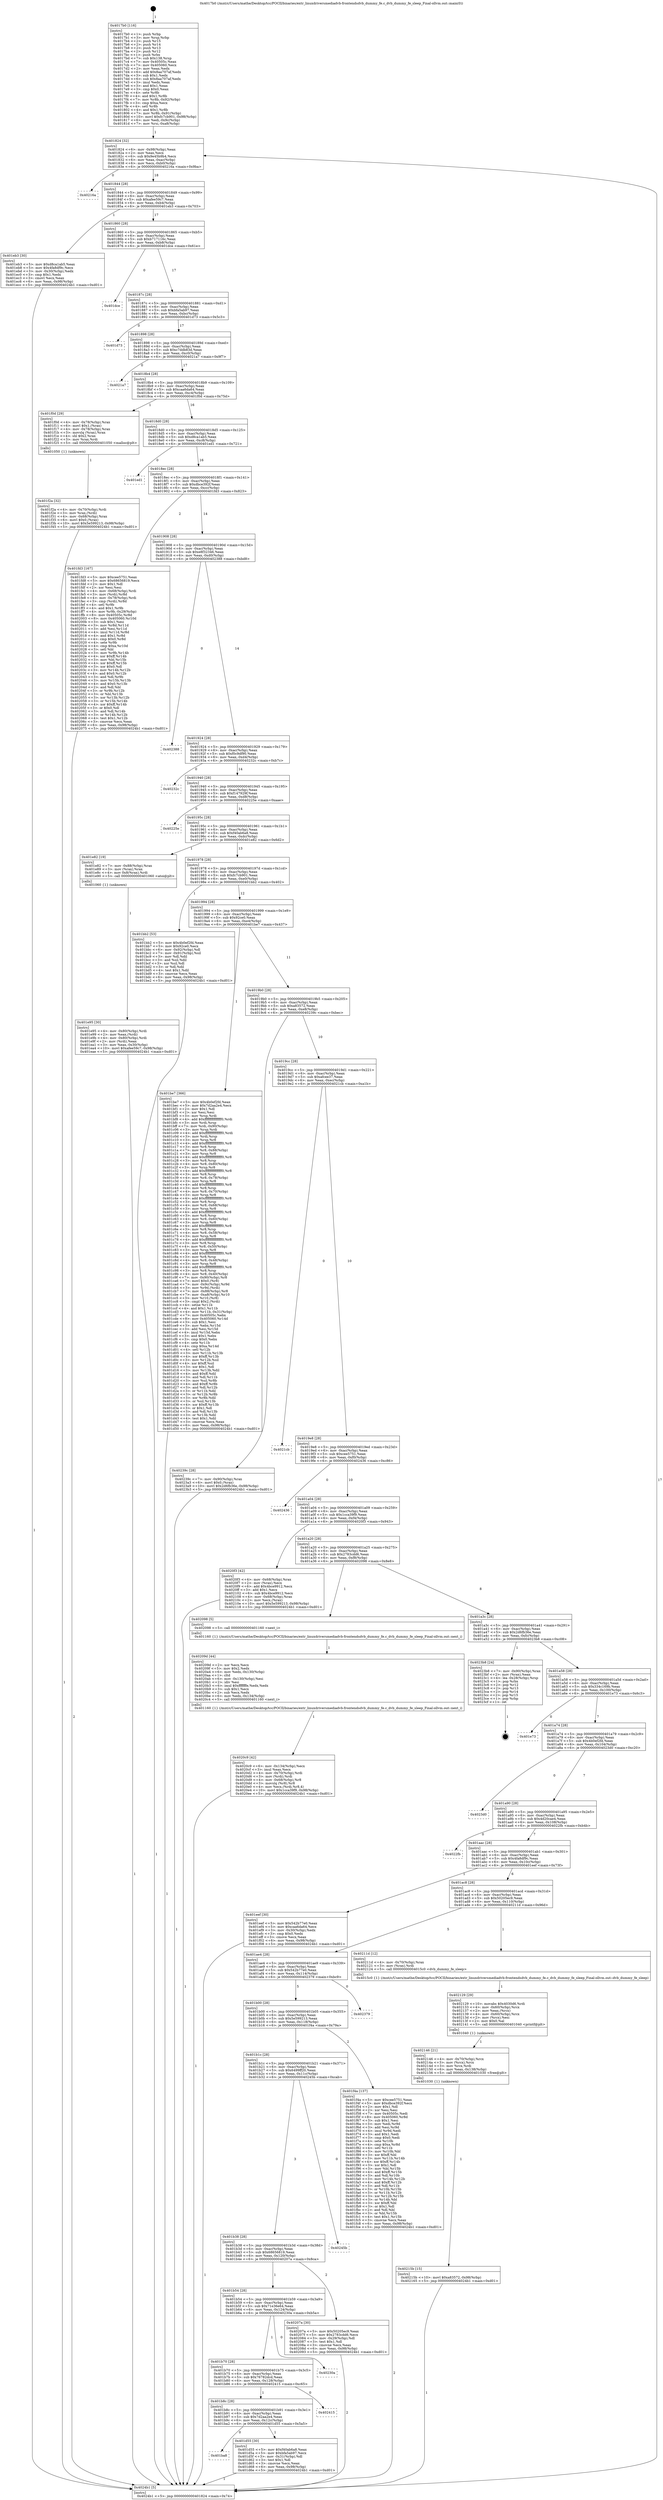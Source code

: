 digraph "0x4017b0" {
  label = "0x4017b0 (/mnt/c/Users/mathe/Desktop/tcc/POCII/binaries/extr_linuxdriversmediadvb-frontendsdvb_dummy_fe.c_dvb_dummy_fe_sleep_Final-ollvm.out::main(0))"
  labelloc = "t"
  node[shape=record]

  Entry [label="",width=0.3,height=0.3,shape=circle,fillcolor=black,style=filled]
  "0x401824" [label="{
     0x401824 [32]\l
     | [instrs]\l
     &nbsp;&nbsp;0x401824 \<+6\>: mov -0x98(%rbp),%eax\l
     &nbsp;&nbsp;0x40182a \<+2\>: mov %eax,%ecx\l
     &nbsp;&nbsp;0x40182c \<+6\>: sub $0x9e45b9b4,%ecx\l
     &nbsp;&nbsp;0x401832 \<+6\>: mov %eax,-0xac(%rbp)\l
     &nbsp;&nbsp;0x401838 \<+6\>: mov %ecx,-0xb0(%rbp)\l
     &nbsp;&nbsp;0x40183e \<+6\>: je 000000000040216a \<main+0x9ba\>\l
  }"]
  "0x40216a" [label="{
     0x40216a\l
  }", style=dashed]
  "0x401844" [label="{
     0x401844 [28]\l
     | [instrs]\l
     &nbsp;&nbsp;0x401844 \<+5\>: jmp 0000000000401849 \<main+0x99\>\l
     &nbsp;&nbsp;0x401849 \<+6\>: mov -0xac(%rbp),%eax\l
     &nbsp;&nbsp;0x40184f \<+5\>: sub $0xafee59c7,%eax\l
     &nbsp;&nbsp;0x401854 \<+6\>: mov %eax,-0xb4(%rbp)\l
     &nbsp;&nbsp;0x40185a \<+6\>: je 0000000000401eb3 \<main+0x703\>\l
  }"]
  Exit [label="",width=0.3,height=0.3,shape=circle,fillcolor=black,style=filled,peripheries=2]
  "0x401eb3" [label="{
     0x401eb3 [30]\l
     | [instrs]\l
     &nbsp;&nbsp;0x401eb3 \<+5\>: mov $0xd8ca1ab5,%eax\l
     &nbsp;&nbsp;0x401eb8 \<+5\>: mov $0x4fa8df9c,%ecx\l
     &nbsp;&nbsp;0x401ebd \<+3\>: mov -0x30(%rbp),%edx\l
     &nbsp;&nbsp;0x401ec0 \<+3\>: cmp $0x1,%edx\l
     &nbsp;&nbsp;0x401ec3 \<+3\>: cmovl %ecx,%eax\l
     &nbsp;&nbsp;0x401ec6 \<+6\>: mov %eax,-0x98(%rbp)\l
     &nbsp;&nbsp;0x401ecc \<+5\>: jmp 00000000004024b1 \<main+0xd01\>\l
  }"]
  "0x401860" [label="{
     0x401860 [28]\l
     | [instrs]\l
     &nbsp;&nbsp;0x401860 \<+5\>: jmp 0000000000401865 \<main+0xb5\>\l
     &nbsp;&nbsp;0x401865 \<+6\>: mov -0xac(%rbp),%eax\l
     &nbsp;&nbsp;0x40186b \<+5\>: sub $0xb717116c,%eax\l
     &nbsp;&nbsp;0x401870 \<+6\>: mov %eax,-0xb8(%rbp)\l
     &nbsp;&nbsp;0x401876 \<+6\>: je 0000000000401dce \<main+0x61e\>\l
  }"]
  "0x40215b" [label="{
     0x40215b [15]\l
     | [instrs]\l
     &nbsp;&nbsp;0x40215b \<+10\>: movl $0xa83572,-0x98(%rbp)\l
     &nbsp;&nbsp;0x402165 \<+5\>: jmp 00000000004024b1 \<main+0xd01\>\l
  }"]
  "0x401dce" [label="{
     0x401dce\l
  }", style=dashed]
  "0x40187c" [label="{
     0x40187c [28]\l
     | [instrs]\l
     &nbsp;&nbsp;0x40187c \<+5\>: jmp 0000000000401881 \<main+0xd1\>\l
     &nbsp;&nbsp;0x401881 \<+6\>: mov -0xac(%rbp),%eax\l
     &nbsp;&nbsp;0x401887 \<+5\>: sub $0xbfa5ab97,%eax\l
     &nbsp;&nbsp;0x40188c \<+6\>: mov %eax,-0xbc(%rbp)\l
     &nbsp;&nbsp;0x401892 \<+6\>: je 0000000000401d73 \<main+0x5c3\>\l
  }"]
  "0x402146" [label="{
     0x402146 [21]\l
     | [instrs]\l
     &nbsp;&nbsp;0x402146 \<+4\>: mov -0x70(%rbp),%rcx\l
     &nbsp;&nbsp;0x40214a \<+3\>: mov (%rcx),%rcx\l
     &nbsp;&nbsp;0x40214d \<+3\>: mov %rcx,%rdi\l
     &nbsp;&nbsp;0x402150 \<+6\>: mov %eax,-0x138(%rbp)\l
     &nbsp;&nbsp;0x402156 \<+5\>: call 0000000000401030 \<free@plt\>\l
     | [calls]\l
     &nbsp;&nbsp;0x401030 \{1\} (unknown)\l
  }"]
  "0x401d73" [label="{
     0x401d73\l
  }", style=dashed]
  "0x401898" [label="{
     0x401898 [28]\l
     | [instrs]\l
     &nbsp;&nbsp;0x401898 \<+5\>: jmp 000000000040189d \<main+0xed\>\l
     &nbsp;&nbsp;0x40189d \<+6\>: mov -0xac(%rbp),%eax\l
     &nbsp;&nbsp;0x4018a3 \<+5\>: sub $0xc7ddb83d,%eax\l
     &nbsp;&nbsp;0x4018a8 \<+6\>: mov %eax,-0xc0(%rbp)\l
     &nbsp;&nbsp;0x4018ae \<+6\>: je 00000000004021a7 \<main+0x9f7\>\l
  }"]
  "0x402129" [label="{
     0x402129 [29]\l
     | [instrs]\l
     &nbsp;&nbsp;0x402129 \<+10\>: movabs $0x4030d6,%rdi\l
     &nbsp;&nbsp;0x402133 \<+4\>: mov -0x60(%rbp),%rcx\l
     &nbsp;&nbsp;0x402137 \<+2\>: mov %eax,(%rcx)\l
     &nbsp;&nbsp;0x402139 \<+4\>: mov -0x60(%rbp),%rcx\l
     &nbsp;&nbsp;0x40213d \<+2\>: mov (%rcx),%esi\l
     &nbsp;&nbsp;0x40213f \<+2\>: mov $0x0,%al\l
     &nbsp;&nbsp;0x402141 \<+5\>: call 0000000000401040 \<printf@plt\>\l
     | [calls]\l
     &nbsp;&nbsp;0x401040 \{1\} (unknown)\l
  }"]
  "0x4021a7" [label="{
     0x4021a7\l
  }", style=dashed]
  "0x4018b4" [label="{
     0x4018b4 [28]\l
     | [instrs]\l
     &nbsp;&nbsp;0x4018b4 \<+5\>: jmp 00000000004018b9 \<main+0x109\>\l
     &nbsp;&nbsp;0x4018b9 \<+6\>: mov -0xac(%rbp),%eax\l
     &nbsp;&nbsp;0x4018bf \<+5\>: sub $0xcaa6da64,%eax\l
     &nbsp;&nbsp;0x4018c4 \<+6\>: mov %eax,-0xc4(%rbp)\l
     &nbsp;&nbsp;0x4018ca \<+6\>: je 0000000000401f0d \<main+0x75d\>\l
  }"]
  "0x4020c9" [label="{
     0x4020c9 [42]\l
     | [instrs]\l
     &nbsp;&nbsp;0x4020c9 \<+6\>: mov -0x134(%rbp),%ecx\l
     &nbsp;&nbsp;0x4020cf \<+3\>: imul %eax,%ecx\l
     &nbsp;&nbsp;0x4020d2 \<+4\>: mov -0x70(%rbp),%rdi\l
     &nbsp;&nbsp;0x4020d6 \<+3\>: mov (%rdi),%rdi\l
     &nbsp;&nbsp;0x4020d9 \<+4\>: mov -0x68(%rbp),%r8\l
     &nbsp;&nbsp;0x4020dd \<+3\>: movslq (%r8),%r8\l
     &nbsp;&nbsp;0x4020e0 \<+4\>: mov %ecx,(%rdi,%r8,4)\l
     &nbsp;&nbsp;0x4020e4 \<+10\>: movl $0x1cca39f9,-0x98(%rbp)\l
     &nbsp;&nbsp;0x4020ee \<+5\>: jmp 00000000004024b1 \<main+0xd01\>\l
  }"]
  "0x401f0d" [label="{
     0x401f0d [29]\l
     | [instrs]\l
     &nbsp;&nbsp;0x401f0d \<+4\>: mov -0x78(%rbp),%rax\l
     &nbsp;&nbsp;0x401f11 \<+6\>: movl $0x1,(%rax)\l
     &nbsp;&nbsp;0x401f17 \<+4\>: mov -0x78(%rbp),%rax\l
     &nbsp;&nbsp;0x401f1b \<+3\>: movslq (%rax),%rax\l
     &nbsp;&nbsp;0x401f1e \<+4\>: shl $0x2,%rax\l
     &nbsp;&nbsp;0x401f22 \<+3\>: mov %rax,%rdi\l
     &nbsp;&nbsp;0x401f25 \<+5\>: call 0000000000401050 \<malloc@plt\>\l
     | [calls]\l
     &nbsp;&nbsp;0x401050 \{1\} (unknown)\l
  }"]
  "0x4018d0" [label="{
     0x4018d0 [28]\l
     | [instrs]\l
     &nbsp;&nbsp;0x4018d0 \<+5\>: jmp 00000000004018d5 \<main+0x125\>\l
     &nbsp;&nbsp;0x4018d5 \<+6\>: mov -0xac(%rbp),%eax\l
     &nbsp;&nbsp;0x4018db \<+5\>: sub $0xd8ca1ab5,%eax\l
     &nbsp;&nbsp;0x4018e0 \<+6\>: mov %eax,-0xc8(%rbp)\l
     &nbsp;&nbsp;0x4018e6 \<+6\>: je 0000000000401ed1 \<main+0x721\>\l
  }"]
  "0x40209d" [label="{
     0x40209d [44]\l
     | [instrs]\l
     &nbsp;&nbsp;0x40209d \<+2\>: xor %ecx,%ecx\l
     &nbsp;&nbsp;0x40209f \<+5\>: mov $0x2,%edx\l
     &nbsp;&nbsp;0x4020a4 \<+6\>: mov %edx,-0x130(%rbp)\l
     &nbsp;&nbsp;0x4020aa \<+1\>: cltd\l
     &nbsp;&nbsp;0x4020ab \<+6\>: mov -0x130(%rbp),%esi\l
     &nbsp;&nbsp;0x4020b1 \<+2\>: idiv %esi\l
     &nbsp;&nbsp;0x4020b3 \<+6\>: imul $0xfffffffe,%edx,%edx\l
     &nbsp;&nbsp;0x4020b9 \<+3\>: sub $0x1,%ecx\l
     &nbsp;&nbsp;0x4020bc \<+2\>: sub %ecx,%edx\l
     &nbsp;&nbsp;0x4020be \<+6\>: mov %edx,-0x134(%rbp)\l
     &nbsp;&nbsp;0x4020c4 \<+5\>: call 0000000000401160 \<next_i\>\l
     | [calls]\l
     &nbsp;&nbsp;0x401160 \{1\} (/mnt/c/Users/mathe/Desktop/tcc/POCII/binaries/extr_linuxdriversmediadvb-frontendsdvb_dummy_fe.c_dvb_dummy_fe_sleep_Final-ollvm.out::next_i)\l
  }"]
  "0x401ed1" [label="{
     0x401ed1\l
  }", style=dashed]
  "0x4018ec" [label="{
     0x4018ec [28]\l
     | [instrs]\l
     &nbsp;&nbsp;0x4018ec \<+5\>: jmp 00000000004018f1 \<main+0x141\>\l
     &nbsp;&nbsp;0x4018f1 \<+6\>: mov -0xac(%rbp),%eax\l
     &nbsp;&nbsp;0x4018f7 \<+5\>: sub $0xdbce392f,%eax\l
     &nbsp;&nbsp;0x4018fc \<+6\>: mov %eax,-0xcc(%rbp)\l
     &nbsp;&nbsp;0x401902 \<+6\>: je 0000000000401fd3 \<main+0x823\>\l
  }"]
  "0x401f2a" [label="{
     0x401f2a [32]\l
     | [instrs]\l
     &nbsp;&nbsp;0x401f2a \<+4\>: mov -0x70(%rbp),%rdi\l
     &nbsp;&nbsp;0x401f2e \<+3\>: mov %rax,(%rdi)\l
     &nbsp;&nbsp;0x401f31 \<+4\>: mov -0x68(%rbp),%rax\l
     &nbsp;&nbsp;0x401f35 \<+6\>: movl $0x0,(%rax)\l
     &nbsp;&nbsp;0x401f3b \<+10\>: movl $0x5e599213,-0x98(%rbp)\l
     &nbsp;&nbsp;0x401f45 \<+5\>: jmp 00000000004024b1 \<main+0xd01\>\l
  }"]
  "0x401fd3" [label="{
     0x401fd3 [167]\l
     | [instrs]\l
     &nbsp;&nbsp;0x401fd3 \<+5\>: mov $0xcee5751,%eax\l
     &nbsp;&nbsp;0x401fd8 \<+5\>: mov $0x68656819,%ecx\l
     &nbsp;&nbsp;0x401fdd \<+2\>: mov $0x1,%dl\l
     &nbsp;&nbsp;0x401fdf \<+2\>: xor %esi,%esi\l
     &nbsp;&nbsp;0x401fe1 \<+4\>: mov -0x68(%rbp),%rdi\l
     &nbsp;&nbsp;0x401fe5 \<+3\>: mov (%rdi),%r8d\l
     &nbsp;&nbsp;0x401fe8 \<+4\>: mov -0x78(%rbp),%rdi\l
     &nbsp;&nbsp;0x401fec \<+3\>: cmp (%rdi),%r8d\l
     &nbsp;&nbsp;0x401fef \<+4\>: setl %r9b\l
     &nbsp;&nbsp;0x401ff3 \<+4\>: and $0x1,%r9b\l
     &nbsp;&nbsp;0x401ff7 \<+4\>: mov %r9b,-0x29(%rbp)\l
     &nbsp;&nbsp;0x401ffb \<+8\>: mov 0x40505c,%r8d\l
     &nbsp;&nbsp;0x402003 \<+8\>: mov 0x405060,%r10d\l
     &nbsp;&nbsp;0x40200b \<+3\>: sub $0x1,%esi\l
     &nbsp;&nbsp;0x40200e \<+3\>: mov %r8d,%r11d\l
     &nbsp;&nbsp;0x402011 \<+3\>: add %esi,%r11d\l
     &nbsp;&nbsp;0x402014 \<+4\>: imul %r11d,%r8d\l
     &nbsp;&nbsp;0x402018 \<+4\>: and $0x1,%r8d\l
     &nbsp;&nbsp;0x40201c \<+4\>: cmp $0x0,%r8d\l
     &nbsp;&nbsp;0x402020 \<+4\>: sete %r9b\l
     &nbsp;&nbsp;0x402024 \<+4\>: cmp $0xa,%r10d\l
     &nbsp;&nbsp;0x402028 \<+3\>: setl %bl\l
     &nbsp;&nbsp;0x40202b \<+3\>: mov %r9b,%r14b\l
     &nbsp;&nbsp;0x40202e \<+4\>: xor $0xff,%r14b\l
     &nbsp;&nbsp;0x402032 \<+3\>: mov %bl,%r15b\l
     &nbsp;&nbsp;0x402035 \<+4\>: xor $0xff,%r15b\l
     &nbsp;&nbsp;0x402039 \<+3\>: xor $0x0,%dl\l
     &nbsp;&nbsp;0x40203c \<+3\>: mov %r14b,%r12b\l
     &nbsp;&nbsp;0x40203f \<+4\>: and $0x0,%r12b\l
     &nbsp;&nbsp;0x402043 \<+3\>: and %dl,%r9b\l
     &nbsp;&nbsp;0x402046 \<+3\>: mov %r15b,%r13b\l
     &nbsp;&nbsp;0x402049 \<+4\>: and $0x0,%r13b\l
     &nbsp;&nbsp;0x40204d \<+2\>: and %dl,%bl\l
     &nbsp;&nbsp;0x40204f \<+3\>: or %r9b,%r12b\l
     &nbsp;&nbsp;0x402052 \<+3\>: or %bl,%r13b\l
     &nbsp;&nbsp;0x402055 \<+3\>: xor %r13b,%r12b\l
     &nbsp;&nbsp;0x402058 \<+3\>: or %r15b,%r14b\l
     &nbsp;&nbsp;0x40205b \<+4\>: xor $0xff,%r14b\l
     &nbsp;&nbsp;0x40205f \<+3\>: or $0x0,%dl\l
     &nbsp;&nbsp;0x402062 \<+3\>: and %dl,%r14b\l
     &nbsp;&nbsp;0x402065 \<+3\>: or %r14b,%r12b\l
     &nbsp;&nbsp;0x402068 \<+4\>: test $0x1,%r12b\l
     &nbsp;&nbsp;0x40206c \<+3\>: cmovne %ecx,%eax\l
     &nbsp;&nbsp;0x40206f \<+6\>: mov %eax,-0x98(%rbp)\l
     &nbsp;&nbsp;0x402075 \<+5\>: jmp 00000000004024b1 \<main+0xd01\>\l
  }"]
  "0x401908" [label="{
     0x401908 [28]\l
     | [instrs]\l
     &nbsp;&nbsp;0x401908 \<+5\>: jmp 000000000040190d \<main+0x15d\>\l
     &nbsp;&nbsp;0x40190d \<+6\>: mov -0xac(%rbp),%eax\l
     &nbsp;&nbsp;0x401913 \<+5\>: sub $0xe8f32346,%eax\l
     &nbsp;&nbsp;0x401918 \<+6\>: mov %eax,-0xd0(%rbp)\l
     &nbsp;&nbsp;0x40191e \<+6\>: je 0000000000402388 \<main+0xbd8\>\l
  }"]
  "0x401e95" [label="{
     0x401e95 [30]\l
     | [instrs]\l
     &nbsp;&nbsp;0x401e95 \<+4\>: mov -0x80(%rbp),%rdi\l
     &nbsp;&nbsp;0x401e99 \<+2\>: mov %eax,(%rdi)\l
     &nbsp;&nbsp;0x401e9b \<+4\>: mov -0x80(%rbp),%rdi\l
     &nbsp;&nbsp;0x401e9f \<+2\>: mov (%rdi),%eax\l
     &nbsp;&nbsp;0x401ea1 \<+3\>: mov %eax,-0x30(%rbp)\l
     &nbsp;&nbsp;0x401ea4 \<+10\>: movl $0xafee59c7,-0x98(%rbp)\l
     &nbsp;&nbsp;0x401eae \<+5\>: jmp 00000000004024b1 \<main+0xd01\>\l
  }"]
  "0x402388" [label="{
     0x402388\l
  }", style=dashed]
  "0x401924" [label="{
     0x401924 [28]\l
     | [instrs]\l
     &nbsp;&nbsp;0x401924 \<+5\>: jmp 0000000000401929 \<main+0x179\>\l
     &nbsp;&nbsp;0x401929 \<+6\>: mov -0xac(%rbp),%eax\l
     &nbsp;&nbsp;0x40192f \<+5\>: sub $0xf0c9df90,%eax\l
     &nbsp;&nbsp;0x401934 \<+6\>: mov %eax,-0xd4(%rbp)\l
     &nbsp;&nbsp;0x40193a \<+6\>: je 000000000040232c \<main+0xb7c\>\l
  }"]
  "0x401ba8" [label="{
     0x401ba8\l
  }", style=dashed]
  "0x40232c" [label="{
     0x40232c\l
  }", style=dashed]
  "0x401940" [label="{
     0x401940 [28]\l
     | [instrs]\l
     &nbsp;&nbsp;0x401940 \<+5\>: jmp 0000000000401945 \<main+0x195\>\l
     &nbsp;&nbsp;0x401945 \<+6\>: mov -0xac(%rbp),%eax\l
     &nbsp;&nbsp;0x40194b \<+5\>: sub $0xf147929f,%eax\l
     &nbsp;&nbsp;0x401950 \<+6\>: mov %eax,-0xd8(%rbp)\l
     &nbsp;&nbsp;0x401956 \<+6\>: je 000000000040225e \<main+0xaae\>\l
  }"]
  "0x401d55" [label="{
     0x401d55 [30]\l
     | [instrs]\l
     &nbsp;&nbsp;0x401d55 \<+5\>: mov $0xf40ab6a8,%eax\l
     &nbsp;&nbsp;0x401d5a \<+5\>: mov $0xbfa5ab97,%ecx\l
     &nbsp;&nbsp;0x401d5f \<+3\>: mov -0x31(%rbp),%dl\l
     &nbsp;&nbsp;0x401d62 \<+3\>: test $0x1,%dl\l
     &nbsp;&nbsp;0x401d65 \<+3\>: cmovne %ecx,%eax\l
     &nbsp;&nbsp;0x401d68 \<+6\>: mov %eax,-0x98(%rbp)\l
     &nbsp;&nbsp;0x401d6e \<+5\>: jmp 00000000004024b1 \<main+0xd01\>\l
  }"]
  "0x40225e" [label="{
     0x40225e\l
  }", style=dashed]
  "0x40195c" [label="{
     0x40195c [28]\l
     | [instrs]\l
     &nbsp;&nbsp;0x40195c \<+5\>: jmp 0000000000401961 \<main+0x1b1\>\l
     &nbsp;&nbsp;0x401961 \<+6\>: mov -0xac(%rbp),%eax\l
     &nbsp;&nbsp;0x401967 \<+5\>: sub $0xf40ab6a8,%eax\l
     &nbsp;&nbsp;0x40196c \<+6\>: mov %eax,-0xdc(%rbp)\l
     &nbsp;&nbsp;0x401972 \<+6\>: je 0000000000401e82 \<main+0x6d2\>\l
  }"]
  "0x401b8c" [label="{
     0x401b8c [28]\l
     | [instrs]\l
     &nbsp;&nbsp;0x401b8c \<+5\>: jmp 0000000000401b91 \<main+0x3e1\>\l
     &nbsp;&nbsp;0x401b91 \<+6\>: mov -0xac(%rbp),%eax\l
     &nbsp;&nbsp;0x401b97 \<+5\>: sub $0x7d2aa2e4,%eax\l
     &nbsp;&nbsp;0x401b9c \<+6\>: mov %eax,-0x12c(%rbp)\l
     &nbsp;&nbsp;0x401ba2 \<+6\>: je 0000000000401d55 \<main+0x5a5\>\l
  }"]
  "0x401e82" [label="{
     0x401e82 [19]\l
     | [instrs]\l
     &nbsp;&nbsp;0x401e82 \<+7\>: mov -0x88(%rbp),%rax\l
     &nbsp;&nbsp;0x401e89 \<+3\>: mov (%rax),%rax\l
     &nbsp;&nbsp;0x401e8c \<+4\>: mov 0x8(%rax),%rdi\l
     &nbsp;&nbsp;0x401e90 \<+5\>: call 0000000000401060 \<atoi@plt\>\l
     | [calls]\l
     &nbsp;&nbsp;0x401060 \{1\} (unknown)\l
  }"]
  "0x401978" [label="{
     0x401978 [28]\l
     | [instrs]\l
     &nbsp;&nbsp;0x401978 \<+5\>: jmp 000000000040197d \<main+0x1cd\>\l
     &nbsp;&nbsp;0x40197d \<+6\>: mov -0xac(%rbp),%eax\l
     &nbsp;&nbsp;0x401983 \<+5\>: sub $0xfc7cb901,%eax\l
     &nbsp;&nbsp;0x401988 \<+6\>: mov %eax,-0xe0(%rbp)\l
     &nbsp;&nbsp;0x40198e \<+6\>: je 0000000000401bb2 \<main+0x402\>\l
  }"]
  "0x402415" [label="{
     0x402415\l
  }", style=dashed]
  "0x401bb2" [label="{
     0x401bb2 [53]\l
     | [instrs]\l
     &nbsp;&nbsp;0x401bb2 \<+5\>: mov $0x4b0ef2fd,%eax\l
     &nbsp;&nbsp;0x401bb7 \<+5\>: mov $0x92ce0,%ecx\l
     &nbsp;&nbsp;0x401bbc \<+6\>: mov -0x92(%rbp),%dl\l
     &nbsp;&nbsp;0x401bc2 \<+7\>: mov -0x91(%rbp),%sil\l
     &nbsp;&nbsp;0x401bc9 \<+3\>: mov %dl,%dil\l
     &nbsp;&nbsp;0x401bcc \<+3\>: and %sil,%dil\l
     &nbsp;&nbsp;0x401bcf \<+3\>: xor %sil,%dl\l
     &nbsp;&nbsp;0x401bd2 \<+3\>: or %dl,%dil\l
     &nbsp;&nbsp;0x401bd5 \<+4\>: test $0x1,%dil\l
     &nbsp;&nbsp;0x401bd9 \<+3\>: cmovne %ecx,%eax\l
     &nbsp;&nbsp;0x401bdc \<+6\>: mov %eax,-0x98(%rbp)\l
     &nbsp;&nbsp;0x401be2 \<+5\>: jmp 00000000004024b1 \<main+0xd01\>\l
  }"]
  "0x401994" [label="{
     0x401994 [28]\l
     | [instrs]\l
     &nbsp;&nbsp;0x401994 \<+5\>: jmp 0000000000401999 \<main+0x1e9\>\l
     &nbsp;&nbsp;0x401999 \<+6\>: mov -0xac(%rbp),%eax\l
     &nbsp;&nbsp;0x40199f \<+5\>: sub $0x92ce0,%eax\l
     &nbsp;&nbsp;0x4019a4 \<+6\>: mov %eax,-0xe4(%rbp)\l
     &nbsp;&nbsp;0x4019aa \<+6\>: je 0000000000401be7 \<main+0x437\>\l
  }"]
  "0x4024b1" [label="{
     0x4024b1 [5]\l
     | [instrs]\l
     &nbsp;&nbsp;0x4024b1 \<+5\>: jmp 0000000000401824 \<main+0x74\>\l
  }"]
  "0x4017b0" [label="{
     0x4017b0 [116]\l
     | [instrs]\l
     &nbsp;&nbsp;0x4017b0 \<+1\>: push %rbp\l
     &nbsp;&nbsp;0x4017b1 \<+3\>: mov %rsp,%rbp\l
     &nbsp;&nbsp;0x4017b4 \<+2\>: push %r15\l
     &nbsp;&nbsp;0x4017b6 \<+2\>: push %r14\l
     &nbsp;&nbsp;0x4017b8 \<+2\>: push %r13\l
     &nbsp;&nbsp;0x4017ba \<+2\>: push %r12\l
     &nbsp;&nbsp;0x4017bc \<+1\>: push %rbx\l
     &nbsp;&nbsp;0x4017bd \<+7\>: sub $0x138,%rsp\l
     &nbsp;&nbsp;0x4017c4 \<+7\>: mov 0x40505c,%eax\l
     &nbsp;&nbsp;0x4017cb \<+7\>: mov 0x405060,%ecx\l
     &nbsp;&nbsp;0x4017d2 \<+2\>: mov %eax,%edx\l
     &nbsp;&nbsp;0x4017d4 \<+6\>: add $0x8aa707af,%edx\l
     &nbsp;&nbsp;0x4017da \<+3\>: sub $0x1,%edx\l
     &nbsp;&nbsp;0x4017dd \<+6\>: sub $0x8aa707af,%edx\l
     &nbsp;&nbsp;0x4017e3 \<+3\>: imul %edx,%eax\l
     &nbsp;&nbsp;0x4017e6 \<+3\>: and $0x1,%eax\l
     &nbsp;&nbsp;0x4017e9 \<+3\>: cmp $0x0,%eax\l
     &nbsp;&nbsp;0x4017ec \<+4\>: sete %r8b\l
     &nbsp;&nbsp;0x4017f0 \<+4\>: and $0x1,%r8b\l
     &nbsp;&nbsp;0x4017f4 \<+7\>: mov %r8b,-0x92(%rbp)\l
     &nbsp;&nbsp;0x4017fb \<+3\>: cmp $0xa,%ecx\l
     &nbsp;&nbsp;0x4017fe \<+4\>: setl %r8b\l
     &nbsp;&nbsp;0x401802 \<+4\>: and $0x1,%r8b\l
     &nbsp;&nbsp;0x401806 \<+7\>: mov %r8b,-0x91(%rbp)\l
     &nbsp;&nbsp;0x40180d \<+10\>: movl $0xfc7cb901,-0x98(%rbp)\l
     &nbsp;&nbsp;0x401817 \<+6\>: mov %edi,-0x9c(%rbp)\l
     &nbsp;&nbsp;0x40181d \<+7\>: mov %rsi,-0xa8(%rbp)\l
  }"]
  "0x401b70" [label="{
     0x401b70 [28]\l
     | [instrs]\l
     &nbsp;&nbsp;0x401b70 \<+5\>: jmp 0000000000401b75 \<main+0x3c5\>\l
     &nbsp;&nbsp;0x401b75 \<+6\>: mov -0xac(%rbp),%eax\l
     &nbsp;&nbsp;0x401b7b \<+5\>: sub $0x76782dcd,%eax\l
     &nbsp;&nbsp;0x401b80 \<+6\>: mov %eax,-0x128(%rbp)\l
     &nbsp;&nbsp;0x401b86 \<+6\>: je 0000000000402415 \<main+0xc65\>\l
  }"]
  "0x401be7" [label="{
     0x401be7 [366]\l
     | [instrs]\l
     &nbsp;&nbsp;0x401be7 \<+5\>: mov $0x4b0ef2fd,%eax\l
     &nbsp;&nbsp;0x401bec \<+5\>: mov $0x7d2aa2e4,%ecx\l
     &nbsp;&nbsp;0x401bf1 \<+2\>: mov $0x1,%dl\l
     &nbsp;&nbsp;0x401bf3 \<+2\>: xor %esi,%esi\l
     &nbsp;&nbsp;0x401bf5 \<+3\>: mov %rsp,%rdi\l
     &nbsp;&nbsp;0x401bf8 \<+4\>: add $0xfffffffffffffff0,%rdi\l
     &nbsp;&nbsp;0x401bfc \<+3\>: mov %rdi,%rsp\l
     &nbsp;&nbsp;0x401bff \<+7\>: mov %rdi,-0x90(%rbp)\l
     &nbsp;&nbsp;0x401c06 \<+3\>: mov %rsp,%rdi\l
     &nbsp;&nbsp;0x401c09 \<+4\>: add $0xfffffffffffffff0,%rdi\l
     &nbsp;&nbsp;0x401c0d \<+3\>: mov %rdi,%rsp\l
     &nbsp;&nbsp;0x401c10 \<+3\>: mov %rsp,%r8\l
     &nbsp;&nbsp;0x401c13 \<+4\>: add $0xfffffffffffffff0,%r8\l
     &nbsp;&nbsp;0x401c17 \<+3\>: mov %r8,%rsp\l
     &nbsp;&nbsp;0x401c1a \<+7\>: mov %r8,-0x88(%rbp)\l
     &nbsp;&nbsp;0x401c21 \<+3\>: mov %rsp,%r8\l
     &nbsp;&nbsp;0x401c24 \<+4\>: add $0xfffffffffffffff0,%r8\l
     &nbsp;&nbsp;0x401c28 \<+3\>: mov %r8,%rsp\l
     &nbsp;&nbsp;0x401c2b \<+4\>: mov %r8,-0x80(%rbp)\l
     &nbsp;&nbsp;0x401c2f \<+3\>: mov %rsp,%r8\l
     &nbsp;&nbsp;0x401c32 \<+4\>: add $0xfffffffffffffff0,%r8\l
     &nbsp;&nbsp;0x401c36 \<+3\>: mov %r8,%rsp\l
     &nbsp;&nbsp;0x401c39 \<+4\>: mov %r8,-0x78(%rbp)\l
     &nbsp;&nbsp;0x401c3d \<+3\>: mov %rsp,%r8\l
     &nbsp;&nbsp;0x401c40 \<+4\>: add $0xfffffffffffffff0,%r8\l
     &nbsp;&nbsp;0x401c44 \<+3\>: mov %r8,%rsp\l
     &nbsp;&nbsp;0x401c47 \<+4\>: mov %r8,-0x70(%rbp)\l
     &nbsp;&nbsp;0x401c4b \<+3\>: mov %rsp,%r8\l
     &nbsp;&nbsp;0x401c4e \<+4\>: add $0xfffffffffffffff0,%r8\l
     &nbsp;&nbsp;0x401c52 \<+3\>: mov %r8,%rsp\l
     &nbsp;&nbsp;0x401c55 \<+4\>: mov %r8,-0x68(%rbp)\l
     &nbsp;&nbsp;0x401c59 \<+3\>: mov %rsp,%r8\l
     &nbsp;&nbsp;0x401c5c \<+4\>: add $0xfffffffffffffff0,%r8\l
     &nbsp;&nbsp;0x401c60 \<+3\>: mov %r8,%rsp\l
     &nbsp;&nbsp;0x401c63 \<+4\>: mov %r8,-0x60(%rbp)\l
     &nbsp;&nbsp;0x401c67 \<+3\>: mov %rsp,%r8\l
     &nbsp;&nbsp;0x401c6a \<+4\>: add $0xfffffffffffffff0,%r8\l
     &nbsp;&nbsp;0x401c6e \<+3\>: mov %r8,%rsp\l
     &nbsp;&nbsp;0x401c71 \<+4\>: mov %r8,-0x58(%rbp)\l
     &nbsp;&nbsp;0x401c75 \<+3\>: mov %rsp,%r8\l
     &nbsp;&nbsp;0x401c78 \<+4\>: add $0xfffffffffffffff0,%r8\l
     &nbsp;&nbsp;0x401c7c \<+3\>: mov %r8,%rsp\l
     &nbsp;&nbsp;0x401c7f \<+4\>: mov %r8,-0x50(%rbp)\l
     &nbsp;&nbsp;0x401c83 \<+3\>: mov %rsp,%r8\l
     &nbsp;&nbsp;0x401c86 \<+4\>: add $0xfffffffffffffff0,%r8\l
     &nbsp;&nbsp;0x401c8a \<+3\>: mov %r8,%rsp\l
     &nbsp;&nbsp;0x401c8d \<+4\>: mov %r8,-0x48(%rbp)\l
     &nbsp;&nbsp;0x401c91 \<+3\>: mov %rsp,%r8\l
     &nbsp;&nbsp;0x401c94 \<+4\>: add $0xfffffffffffffff0,%r8\l
     &nbsp;&nbsp;0x401c98 \<+3\>: mov %r8,%rsp\l
     &nbsp;&nbsp;0x401c9b \<+4\>: mov %r8,-0x40(%rbp)\l
     &nbsp;&nbsp;0x401c9f \<+7\>: mov -0x90(%rbp),%r8\l
     &nbsp;&nbsp;0x401ca6 \<+7\>: movl $0x0,(%r8)\l
     &nbsp;&nbsp;0x401cad \<+7\>: mov -0x9c(%rbp),%r9d\l
     &nbsp;&nbsp;0x401cb4 \<+3\>: mov %r9d,(%rdi)\l
     &nbsp;&nbsp;0x401cb7 \<+7\>: mov -0x88(%rbp),%r8\l
     &nbsp;&nbsp;0x401cbe \<+7\>: mov -0xa8(%rbp),%r10\l
     &nbsp;&nbsp;0x401cc5 \<+3\>: mov %r10,(%r8)\l
     &nbsp;&nbsp;0x401cc8 \<+3\>: cmpl $0x2,(%rdi)\l
     &nbsp;&nbsp;0x401ccb \<+4\>: setne %r11b\l
     &nbsp;&nbsp;0x401ccf \<+4\>: and $0x1,%r11b\l
     &nbsp;&nbsp;0x401cd3 \<+4\>: mov %r11b,-0x31(%rbp)\l
     &nbsp;&nbsp;0x401cd7 \<+7\>: mov 0x40505c,%ebx\l
     &nbsp;&nbsp;0x401cde \<+8\>: mov 0x405060,%r14d\l
     &nbsp;&nbsp;0x401ce6 \<+3\>: sub $0x1,%esi\l
     &nbsp;&nbsp;0x401ce9 \<+3\>: mov %ebx,%r15d\l
     &nbsp;&nbsp;0x401cec \<+3\>: add %esi,%r15d\l
     &nbsp;&nbsp;0x401cef \<+4\>: imul %r15d,%ebx\l
     &nbsp;&nbsp;0x401cf3 \<+3\>: and $0x1,%ebx\l
     &nbsp;&nbsp;0x401cf6 \<+3\>: cmp $0x0,%ebx\l
     &nbsp;&nbsp;0x401cf9 \<+4\>: sete %r11b\l
     &nbsp;&nbsp;0x401cfd \<+4\>: cmp $0xa,%r14d\l
     &nbsp;&nbsp;0x401d01 \<+4\>: setl %r12b\l
     &nbsp;&nbsp;0x401d05 \<+3\>: mov %r11b,%r13b\l
     &nbsp;&nbsp;0x401d08 \<+4\>: xor $0xff,%r13b\l
     &nbsp;&nbsp;0x401d0c \<+3\>: mov %r12b,%sil\l
     &nbsp;&nbsp;0x401d0f \<+4\>: xor $0xff,%sil\l
     &nbsp;&nbsp;0x401d13 \<+3\>: xor $0x1,%dl\l
     &nbsp;&nbsp;0x401d16 \<+3\>: mov %r13b,%dil\l
     &nbsp;&nbsp;0x401d19 \<+4\>: and $0xff,%dil\l
     &nbsp;&nbsp;0x401d1d \<+3\>: and %dl,%r11b\l
     &nbsp;&nbsp;0x401d20 \<+3\>: mov %sil,%r8b\l
     &nbsp;&nbsp;0x401d23 \<+4\>: and $0xff,%r8b\l
     &nbsp;&nbsp;0x401d27 \<+3\>: and %dl,%r12b\l
     &nbsp;&nbsp;0x401d2a \<+3\>: or %r11b,%dil\l
     &nbsp;&nbsp;0x401d2d \<+3\>: or %r12b,%r8b\l
     &nbsp;&nbsp;0x401d30 \<+3\>: xor %r8b,%dil\l
     &nbsp;&nbsp;0x401d33 \<+3\>: or %sil,%r13b\l
     &nbsp;&nbsp;0x401d36 \<+4\>: xor $0xff,%r13b\l
     &nbsp;&nbsp;0x401d3a \<+3\>: or $0x1,%dl\l
     &nbsp;&nbsp;0x401d3d \<+3\>: and %dl,%r13b\l
     &nbsp;&nbsp;0x401d40 \<+3\>: or %r13b,%dil\l
     &nbsp;&nbsp;0x401d43 \<+4\>: test $0x1,%dil\l
     &nbsp;&nbsp;0x401d47 \<+3\>: cmovne %ecx,%eax\l
     &nbsp;&nbsp;0x401d4a \<+6\>: mov %eax,-0x98(%rbp)\l
     &nbsp;&nbsp;0x401d50 \<+5\>: jmp 00000000004024b1 \<main+0xd01\>\l
  }"]
  "0x4019b0" [label="{
     0x4019b0 [28]\l
     | [instrs]\l
     &nbsp;&nbsp;0x4019b0 \<+5\>: jmp 00000000004019b5 \<main+0x205\>\l
     &nbsp;&nbsp;0x4019b5 \<+6\>: mov -0xac(%rbp),%eax\l
     &nbsp;&nbsp;0x4019bb \<+5\>: sub $0xa83572,%eax\l
     &nbsp;&nbsp;0x4019c0 \<+6\>: mov %eax,-0xe8(%rbp)\l
     &nbsp;&nbsp;0x4019c6 \<+6\>: je 000000000040239c \<main+0xbec\>\l
  }"]
  "0x40230a" [label="{
     0x40230a\l
  }", style=dashed]
  "0x401b54" [label="{
     0x401b54 [28]\l
     | [instrs]\l
     &nbsp;&nbsp;0x401b54 \<+5\>: jmp 0000000000401b59 \<main+0x3a9\>\l
     &nbsp;&nbsp;0x401b59 \<+6\>: mov -0xac(%rbp),%eax\l
     &nbsp;&nbsp;0x401b5f \<+5\>: sub $0x71e36e64,%eax\l
     &nbsp;&nbsp;0x401b64 \<+6\>: mov %eax,-0x124(%rbp)\l
     &nbsp;&nbsp;0x401b6a \<+6\>: je 000000000040230a \<main+0xb5a\>\l
  }"]
  "0x40239c" [label="{
     0x40239c [28]\l
     | [instrs]\l
     &nbsp;&nbsp;0x40239c \<+7\>: mov -0x90(%rbp),%rax\l
     &nbsp;&nbsp;0x4023a3 \<+6\>: movl $0x0,(%rax)\l
     &nbsp;&nbsp;0x4023a9 \<+10\>: movl $0x2d6fb36e,-0x98(%rbp)\l
     &nbsp;&nbsp;0x4023b3 \<+5\>: jmp 00000000004024b1 \<main+0xd01\>\l
  }"]
  "0x4019cc" [label="{
     0x4019cc [28]\l
     | [instrs]\l
     &nbsp;&nbsp;0x4019cc \<+5\>: jmp 00000000004019d1 \<main+0x221\>\l
     &nbsp;&nbsp;0x4019d1 \<+6\>: mov -0xac(%rbp),%eax\l
     &nbsp;&nbsp;0x4019d7 \<+5\>: sub $0xafcee37,%eax\l
     &nbsp;&nbsp;0x4019dc \<+6\>: mov %eax,-0xec(%rbp)\l
     &nbsp;&nbsp;0x4019e2 \<+6\>: je 00000000004021cb \<main+0xa1b\>\l
  }"]
  "0x40207a" [label="{
     0x40207a [30]\l
     | [instrs]\l
     &nbsp;&nbsp;0x40207a \<+5\>: mov $0x50205ec9,%eax\l
     &nbsp;&nbsp;0x40207f \<+5\>: mov $0x2783cdd6,%ecx\l
     &nbsp;&nbsp;0x402084 \<+3\>: mov -0x29(%rbp),%dl\l
     &nbsp;&nbsp;0x402087 \<+3\>: test $0x1,%dl\l
     &nbsp;&nbsp;0x40208a \<+3\>: cmovne %ecx,%eax\l
     &nbsp;&nbsp;0x40208d \<+6\>: mov %eax,-0x98(%rbp)\l
     &nbsp;&nbsp;0x402093 \<+5\>: jmp 00000000004024b1 \<main+0xd01\>\l
  }"]
  "0x4021cb" [label="{
     0x4021cb\l
  }", style=dashed]
  "0x4019e8" [label="{
     0x4019e8 [28]\l
     | [instrs]\l
     &nbsp;&nbsp;0x4019e8 \<+5\>: jmp 00000000004019ed \<main+0x23d\>\l
     &nbsp;&nbsp;0x4019ed \<+6\>: mov -0xac(%rbp),%eax\l
     &nbsp;&nbsp;0x4019f3 \<+5\>: sub $0xcee5751,%eax\l
     &nbsp;&nbsp;0x4019f8 \<+6\>: mov %eax,-0xf0(%rbp)\l
     &nbsp;&nbsp;0x4019fe \<+6\>: je 0000000000402436 \<main+0xc86\>\l
  }"]
  "0x401b38" [label="{
     0x401b38 [28]\l
     | [instrs]\l
     &nbsp;&nbsp;0x401b38 \<+5\>: jmp 0000000000401b3d \<main+0x38d\>\l
     &nbsp;&nbsp;0x401b3d \<+6\>: mov -0xac(%rbp),%eax\l
     &nbsp;&nbsp;0x401b43 \<+5\>: sub $0x68656819,%eax\l
     &nbsp;&nbsp;0x401b48 \<+6\>: mov %eax,-0x120(%rbp)\l
     &nbsp;&nbsp;0x401b4e \<+6\>: je 000000000040207a \<main+0x8ca\>\l
  }"]
  "0x402436" [label="{
     0x402436\l
  }", style=dashed]
  "0x401a04" [label="{
     0x401a04 [28]\l
     | [instrs]\l
     &nbsp;&nbsp;0x401a04 \<+5\>: jmp 0000000000401a09 \<main+0x259\>\l
     &nbsp;&nbsp;0x401a09 \<+6\>: mov -0xac(%rbp),%eax\l
     &nbsp;&nbsp;0x401a0f \<+5\>: sub $0x1cca39f9,%eax\l
     &nbsp;&nbsp;0x401a14 \<+6\>: mov %eax,-0xf4(%rbp)\l
     &nbsp;&nbsp;0x401a1a \<+6\>: je 00000000004020f3 \<main+0x943\>\l
  }"]
  "0x40245b" [label="{
     0x40245b\l
  }", style=dashed]
  "0x4020f3" [label="{
     0x4020f3 [42]\l
     | [instrs]\l
     &nbsp;&nbsp;0x4020f3 \<+4\>: mov -0x68(%rbp),%rax\l
     &nbsp;&nbsp;0x4020f7 \<+2\>: mov (%rax),%ecx\l
     &nbsp;&nbsp;0x4020f9 \<+6\>: add $0x4bce9912,%ecx\l
     &nbsp;&nbsp;0x4020ff \<+3\>: add $0x1,%ecx\l
     &nbsp;&nbsp;0x402102 \<+6\>: sub $0x4bce9912,%ecx\l
     &nbsp;&nbsp;0x402108 \<+4\>: mov -0x68(%rbp),%rax\l
     &nbsp;&nbsp;0x40210c \<+2\>: mov %ecx,(%rax)\l
     &nbsp;&nbsp;0x40210e \<+10\>: movl $0x5e599213,-0x98(%rbp)\l
     &nbsp;&nbsp;0x402118 \<+5\>: jmp 00000000004024b1 \<main+0xd01\>\l
  }"]
  "0x401a20" [label="{
     0x401a20 [28]\l
     | [instrs]\l
     &nbsp;&nbsp;0x401a20 \<+5\>: jmp 0000000000401a25 \<main+0x275\>\l
     &nbsp;&nbsp;0x401a25 \<+6\>: mov -0xac(%rbp),%eax\l
     &nbsp;&nbsp;0x401a2b \<+5\>: sub $0x2783cdd6,%eax\l
     &nbsp;&nbsp;0x401a30 \<+6\>: mov %eax,-0xf8(%rbp)\l
     &nbsp;&nbsp;0x401a36 \<+6\>: je 0000000000402098 \<main+0x8e8\>\l
  }"]
  "0x401b1c" [label="{
     0x401b1c [28]\l
     | [instrs]\l
     &nbsp;&nbsp;0x401b1c \<+5\>: jmp 0000000000401b21 \<main+0x371\>\l
     &nbsp;&nbsp;0x401b21 \<+6\>: mov -0xac(%rbp),%eax\l
     &nbsp;&nbsp;0x401b27 \<+5\>: sub $0x6499ff20,%eax\l
     &nbsp;&nbsp;0x401b2c \<+6\>: mov %eax,-0x11c(%rbp)\l
     &nbsp;&nbsp;0x401b32 \<+6\>: je 000000000040245b \<main+0xcab\>\l
  }"]
  "0x402098" [label="{
     0x402098 [5]\l
     | [instrs]\l
     &nbsp;&nbsp;0x402098 \<+5\>: call 0000000000401160 \<next_i\>\l
     | [calls]\l
     &nbsp;&nbsp;0x401160 \{1\} (/mnt/c/Users/mathe/Desktop/tcc/POCII/binaries/extr_linuxdriversmediadvb-frontendsdvb_dummy_fe.c_dvb_dummy_fe_sleep_Final-ollvm.out::next_i)\l
  }"]
  "0x401a3c" [label="{
     0x401a3c [28]\l
     | [instrs]\l
     &nbsp;&nbsp;0x401a3c \<+5\>: jmp 0000000000401a41 \<main+0x291\>\l
     &nbsp;&nbsp;0x401a41 \<+6\>: mov -0xac(%rbp),%eax\l
     &nbsp;&nbsp;0x401a47 \<+5\>: sub $0x2d6fb36e,%eax\l
     &nbsp;&nbsp;0x401a4c \<+6\>: mov %eax,-0xfc(%rbp)\l
     &nbsp;&nbsp;0x401a52 \<+6\>: je 00000000004023b8 \<main+0xc08\>\l
  }"]
  "0x401f4a" [label="{
     0x401f4a [137]\l
     | [instrs]\l
     &nbsp;&nbsp;0x401f4a \<+5\>: mov $0xcee5751,%eax\l
     &nbsp;&nbsp;0x401f4f \<+5\>: mov $0xdbce392f,%ecx\l
     &nbsp;&nbsp;0x401f54 \<+2\>: mov $0x1,%dl\l
     &nbsp;&nbsp;0x401f56 \<+2\>: xor %esi,%esi\l
     &nbsp;&nbsp;0x401f58 \<+7\>: mov 0x40505c,%edi\l
     &nbsp;&nbsp;0x401f5f \<+8\>: mov 0x405060,%r8d\l
     &nbsp;&nbsp;0x401f67 \<+3\>: sub $0x1,%esi\l
     &nbsp;&nbsp;0x401f6a \<+3\>: mov %edi,%r9d\l
     &nbsp;&nbsp;0x401f6d \<+3\>: add %esi,%r9d\l
     &nbsp;&nbsp;0x401f70 \<+4\>: imul %r9d,%edi\l
     &nbsp;&nbsp;0x401f74 \<+3\>: and $0x1,%edi\l
     &nbsp;&nbsp;0x401f77 \<+3\>: cmp $0x0,%edi\l
     &nbsp;&nbsp;0x401f7a \<+4\>: sete %r10b\l
     &nbsp;&nbsp;0x401f7e \<+4\>: cmp $0xa,%r8d\l
     &nbsp;&nbsp;0x401f82 \<+4\>: setl %r11b\l
     &nbsp;&nbsp;0x401f86 \<+3\>: mov %r10b,%bl\l
     &nbsp;&nbsp;0x401f89 \<+3\>: xor $0xff,%bl\l
     &nbsp;&nbsp;0x401f8c \<+3\>: mov %r11b,%r14b\l
     &nbsp;&nbsp;0x401f8f \<+4\>: xor $0xff,%r14b\l
     &nbsp;&nbsp;0x401f93 \<+3\>: xor $0x1,%dl\l
     &nbsp;&nbsp;0x401f96 \<+3\>: mov %bl,%r15b\l
     &nbsp;&nbsp;0x401f99 \<+4\>: and $0xff,%r15b\l
     &nbsp;&nbsp;0x401f9d \<+3\>: and %dl,%r10b\l
     &nbsp;&nbsp;0x401fa0 \<+3\>: mov %r14b,%r12b\l
     &nbsp;&nbsp;0x401fa3 \<+4\>: and $0xff,%r12b\l
     &nbsp;&nbsp;0x401fa7 \<+3\>: and %dl,%r11b\l
     &nbsp;&nbsp;0x401faa \<+3\>: or %r10b,%r15b\l
     &nbsp;&nbsp;0x401fad \<+3\>: or %r11b,%r12b\l
     &nbsp;&nbsp;0x401fb0 \<+3\>: xor %r12b,%r15b\l
     &nbsp;&nbsp;0x401fb3 \<+3\>: or %r14b,%bl\l
     &nbsp;&nbsp;0x401fb6 \<+3\>: xor $0xff,%bl\l
     &nbsp;&nbsp;0x401fb9 \<+3\>: or $0x1,%dl\l
     &nbsp;&nbsp;0x401fbc \<+2\>: and %dl,%bl\l
     &nbsp;&nbsp;0x401fbe \<+3\>: or %bl,%r15b\l
     &nbsp;&nbsp;0x401fc1 \<+4\>: test $0x1,%r15b\l
     &nbsp;&nbsp;0x401fc5 \<+3\>: cmovne %ecx,%eax\l
     &nbsp;&nbsp;0x401fc8 \<+6\>: mov %eax,-0x98(%rbp)\l
     &nbsp;&nbsp;0x401fce \<+5\>: jmp 00000000004024b1 \<main+0xd01\>\l
  }"]
  "0x4023b8" [label="{
     0x4023b8 [24]\l
     | [instrs]\l
     &nbsp;&nbsp;0x4023b8 \<+7\>: mov -0x90(%rbp),%rax\l
     &nbsp;&nbsp;0x4023bf \<+2\>: mov (%rax),%eax\l
     &nbsp;&nbsp;0x4023c1 \<+4\>: lea -0x28(%rbp),%rsp\l
     &nbsp;&nbsp;0x4023c5 \<+1\>: pop %rbx\l
     &nbsp;&nbsp;0x4023c6 \<+2\>: pop %r12\l
     &nbsp;&nbsp;0x4023c8 \<+2\>: pop %r13\l
     &nbsp;&nbsp;0x4023ca \<+2\>: pop %r14\l
     &nbsp;&nbsp;0x4023cc \<+2\>: pop %r15\l
     &nbsp;&nbsp;0x4023ce \<+1\>: pop %rbp\l
     &nbsp;&nbsp;0x4023cf \<+1\>: ret\l
  }"]
  "0x401a58" [label="{
     0x401a58 [28]\l
     | [instrs]\l
     &nbsp;&nbsp;0x401a58 \<+5\>: jmp 0000000000401a5d \<main+0x2ad\>\l
     &nbsp;&nbsp;0x401a5d \<+6\>: mov -0xac(%rbp),%eax\l
     &nbsp;&nbsp;0x401a63 \<+5\>: sub $0x334c169b,%eax\l
     &nbsp;&nbsp;0x401a68 \<+6\>: mov %eax,-0x100(%rbp)\l
     &nbsp;&nbsp;0x401a6e \<+6\>: je 0000000000401e73 \<main+0x6c3\>\l
  }"]
  "0x401b00" [label="{
     0x401b00 [28]\l
     | [instrs]\l
     &nbsp;&nbsp;0x401b00 \<+5\>: jmp 0000000000401b05 \<main+0x355\>\l
     &nbsp;&nbsp;0x401b05 \<+6\>: mov -0xac(%rbp),%eax\l
     &nbsp;&nbsp;0x401b0b \<+5\>: sub $0x5e599213,%eax\l
     &nbsp;&nbsp;0x401b10 \<+6\>: mov %eax,-0x118(%rbp)\l
     &nbsp;&nbsp;0x401b16 \<+6\>: je 0000000000401f4a \<main+0x79a\>\l
  }"]
  "0x401e73" [label="{
     0x401e73\l
  }", style=dashed]
  "0x401a74" [label="{
     0x401a74 [28]\l
     | [instrs]\l
     &nbsp;&nbsp;0x401a74 \<+5\>: jmp 0000000000401a79 \<main+0x2c9\>\l
     &nbsp;&nbsp;0x401a79 \<+6\>: mov -0xac(%rbp),%eax\l
     &nbsp;&nbsp;0x401a7f \<+5\>: sub $0x4b0ef2fd,%eax\l
     &nbsp;&nbsp;0x401a84 \<+6\>: mov %eax,-0x104(%rbp)\l
     &nbsp;&nbsp;0x401a8a \<+6\>: je 00000000004023d0 \<main+0xc20\>\l
  }"]
  "0x402379" [label="{
     0x402379\l
  }", style=dashed]
  "0x4023d0" [label="{
     0x4023d0\l
  }", style=dashed]
  "0x401a90" [label="{
     0x401a90 [28]\l
     | [instrs]\l
     &nbsp;&nbsp;0x401a90 \<+5\>: jmp 0000000000401a95 \<main+0x2e5\>\l
     &nbsp;&nbsp;0x401a95 \<+6\>: mov -0xac(%rbp),%eax\l
     &nbsp;&nbsp;0x401a9b \<+5\>: sub $0x4d20cae4,%eax\l
     &nbsp;&nbsp;0x401aa0 \<+6\>: mov %eax,-0x108(%rbp)\l
     &nbsp;&nbsp;0x401aa6 \<+6\>: je 00000000004022fb \<main+0xb4b\>\l
  }"]
  "0x401ae4" [label="{
     0x401ae4 [28]\l
     | [instrs]\l
     &nbsp;&nbsp;0x401ae4 \<+5\>: jmp 0000000000401ae9 \<main+0x339\>\l
     &nbsp;&nbsp;0x401ae9 \<+6\>: mov -0xac(%rbp),%eax\l
     &nbsp;&nbsp;0x401aef \<+5\>: sub $0x542b77e0,%eax\l
     &nbsp;&nbsp;0x401af4 \<+6\>: mov %eax,-0x114(%rbp)\l
     &nbsp;&nbsp;0x401afa \<+6\>: je 0000000000402379 \<main+0xbc9\>\l
  }"]
  "0x4022fb" [label="{
     0x4022fb\l
  }", style=dashed]
  "0x401aac" [label="{
     0x401aac [28]\l
     | [instrs]\l
     &nbsp;&nbsp;0x401aac \<+5\>: jmp 0000000000401ab1 \<main+0x301\>\l
     &nbsp;&nbsp;0x401ab1 \<+6\>: mov -0xac(%rbp),%eax\l
     &nbsp;&nbsp;0x401ab7 \<+5\>: sub $0x4fa8df9c,%eax\l
     &nbsp;&nbsp;0x401abc \<+6\>: mov %eax,-0x10c(%rbp)\l
     &nbsp;&nbsp;0x401ac2 \<+6\>: je 0000000000401eef \<main+0x73f\>\l
  }"]
  "0x40211d" [label="{
     0x40211d [12]\l
     | [instrs]\l
     &nbsp;&nbsp;0x40211d \<+4\>: mov -0x70(%rbp),%rax\l
     &nbsp;&nbsp;0x402121 \<+3\>: mov (%rax),%rdi\l
     &nbsp;&nbsp;0x402124 \<+5\>: call 00000000004015c0 \<dvb_dummy_fe_sleep\>\l
     | [calls]\l
     &nbsp;&nbsp;0x4015c0 \{1\} (/mnt/c/Users/mathe/Desktop/tcc/POCII/binaries/extr_linuxdriversmediadvb-frontendsdvb_dummy_fe.c_dvb_dummy_fe_sleep_Final-ollvm.out::dvb_dummy_fe_sleep)\l
  }"]
  "0x401eef" [label="{
     0x401eef [30]\l
     | [instrs]\l
     &nbsp;&nbsp;0x401eef \<+5\>: mov $0x542b77e0,%eax\l
     &nbsp;&nbsp;0x401ef4 \<+5\>: mov $0xcaa6da64,%ecx\l
     &nbsp;&nbsp;0x401ef9 \<+3\>: mov -0x30(%rbp),%edx\l
     &nbsp;&nbsp;0x401efc \<+3\>: cmp $0x0,%edx\l
     &nbsp;&nbsp;0x401eff \<+3\>: cmove %ecx,%eax\l
     &nbsp;&nbsp;0x401f02 \<+6\>: mov %eax,-0x98(%rbp)\l
     &nbsp;&nbsp;0x401f08 \<+5\>: jmp 00000000004024b1 \<main+0xd01\>\l
  }"]
  "0x401ac8" [label="{
     0x401ac8 [28]\l
     | [instrs]\l
     &nbsp;&nbsp;0x401ac8 \<+5\>: jmp 0000000000401acd \<main+0x31d\>\l
     &nbsp;&nbsp;0x401acd \<+6\>: mov -0xac(%rbp),%eax\l
     &nbsp;&nbsp;0x401ad3 \<+5\>: sub $0x50205ec9,%eax\l
     &nbsp;&nbsp;0x401ad8 \<+6\>: mov %eax,-0x110(%rbp)\l
     &nbsp;&nbsp;0x401ade \<+6\>: je 000000000040211d \<main+0x96d\>\l
  }"]
  Entry -> "0x4017b0" [label=" 1"]
  "0x401824" -> "0x40216a" [label=" 0"]
  "0x401824" -> "0x401844" [label=" 18"]
  "0x4023b8" -> Exit [label=" 1"]
  "0x401844" -> "0x401eb3" [label=" 1"]
  "0x401844" -> "0x401860" [label=" 17"]
  "0x40239c" -> "0x4024b1" [label=" 1"]
  "0x401860" -> "0x401dce" [label=" 0"]
  "0x401860" -> "0x40187c" [label=" 17"]
  "0x40215b" -> "0x4024b1" [label=" 1"]
  "0x40187c" -> "0x401d73" [label=" 0"]
  "0x40187c" -> "0x401898" [label=" 17"]
  "0x402146" -> "0x40215b" [label=" 1"]
  "0x401898" -> "0x4021a7" [label=" 0"]
  "0x401898" -> "0x4018b4" [label=" 17"]
  "0x402129" -> "0x402146" [label=" 1"]
  "0x4018b4" -> "0x401f0d" [label=" 1"]
  "0x4018b4" -> "0x4018d0" [label=" 16"]
  "0x40211d" -> "0x402129" [label=" 1"]
  "0x4018d0" -> "0x401ed1" [label=" 0"]
  "0x4018d0" -> "0x4018ec" [label=" 16"]
  "0x4020f3" -> "0x4024b1" [label=" 1"]
  "0x4018ec" -> "0x401fd3" [label=" 2"]
  "0x4018ec" -> "0x401908" [label=" 14"]
  "0x4020c9" -> "0x4024b1" [label=" 1"]
  "0x401908" -> "0x402388" [label=" 0"]
  "0x401908" -> "0x401924" [label=" 14"]
  "0x40209d" -> "0x4020c9" [label=" 1"]
  "0x401924" -> "0x40232c" [label=" 0"]
  "0x401924" -> "0x401940" [label=" 14"]
  "0x402098" -> "0x40209d" [label=" 1"]
  "0x401940" -> "0x40225e" [label=" 0"]
  "0x401940" -> "0x40195c" [label=" 14"]
  "0x40207a" -> "0x4024b1" [label=" 2"]
  "0x40195c" -> "0x401e82" [label=" 1"]
  "0x40195c" -> "0x401978" [label=" 13"]
  "0x401f4a" -> "0x4024b1" [label=" 2"]
  "0x401978" -> "0x401bb2" [label=" 1"]
  "0x401978" -> "0x401994" [label=" 12"]
  "0x401bb2" -> "0x4024b1" [label=" 1"]
  "0x4017b0" -> "0x401824" [label=" 1"]
  "0x4024b1" -> "0x401824" [label=" 17"]
  "0x401f2a" -> "0x4024b1" [label=" 1"]
  "0x401994" -> "0x401be7" [label=" 1"]
  "0x401994" -> "0x4019b0" [label=" 11"]
  "0x401eef" -> "0x4024b1" [label=" 1"]
  "0x401be7" -> "0x4024b1" [label=" 1"]
  "0x401eb3" -> "0x4024b1" [label=" 1"]
  "0x4019b0" -> "0x40239c" [label=" 1"]
  "0x4019b0" -> "0x4019cc" [label=" 10"]
  "0x401e82" -> "0x401e95" [label=" 1"]
  "0x4019cc" -> "0x4021cb" [label=" 0"]
  "0x4019cc" -> "0x4019e8" [label=" 10"]
  "0x401d55" -> "0x4024b1" [label=" 1"]
  "0x4019e8" -> "0x402436" [label=" 0"]
  "0x4019e8" -> "0x401a04" [label=" 10"]
  "0x401b8c" -> "0x401d55" [label=" 1"]
  "0x401a04" -> "0x4020f3" [label=" 1"]
  "0x401a04" -> "0x401a20" [label=" 9"]
  "0x401fd3" -> "0x4024b1" [label=" 2"]
  "0x401a20" -> "0x402098" [label=" 1"]
  "0x401a20" -> "0x401a3c" [label=" 8"]
  "0x401b70" -> "0x402415" [label=" 0"]
  "0x401a3c" -> "0x4023b8" [label=" 1"]
  "0x401a3c" -> "0x401a58" [label=" 7"]
  "0x401f0d" -> "0x401f2a" [label=" 1"]
  "0x401a58" -> "0x401e73" [label=" 0"]
  "0x401a58" -> "0x401a74" [label=" 7"]
  "0x401b54" -> "0x40230a" [label=" 0"]
  "0x401a74" -> "0x4023d0" [label=" 0"]
  "0x401a74" -> "0x401a90" [label=" 7"]
  "0x401e95" -> "0x4024b1" [label=" 1"]
  "0x401a90" -> "0x4022fb" [label=" 0"]
  "0x401a90" -> "0x401aac" [label=" 7"]
  "0x401b38" -> "0x40207a" [label=" 2"]
  "0x401aac" -> "0x401eef" [label=" 1"]
  "0x401aac" -> "0x401ac8" [label=" 6"]
  "0x401b8c" -> "0x401ba8" [label=" 0"]
  "0x401ac8" -> "0x40211d" [label=" 1"]
  "0x401ac8" -> "0x401ae4" [label=" 5"]
  "0x401b38" -> "0x401b54" [label=" 1"]
  "0x401ae4" -> "0x402379" [label=" 0"]
  "0x401ae4" -> "0x401b00" [label=" 5"]
  "0x401b54" -> "0x401b70" [label=" 1"]
  "0x401b00" -> "0x401f4a" [label=" 2"]
  "0x401b00" -> "0x401b1c" [label=" 3"]
  "0x401b70" -> "0x401b8c" [label=" 1"]
  "0x401b1c" -> "0x40245b" [label=" 0"]
  "0x401b1c" -> "0x401b38" [label=" 3"]
}
